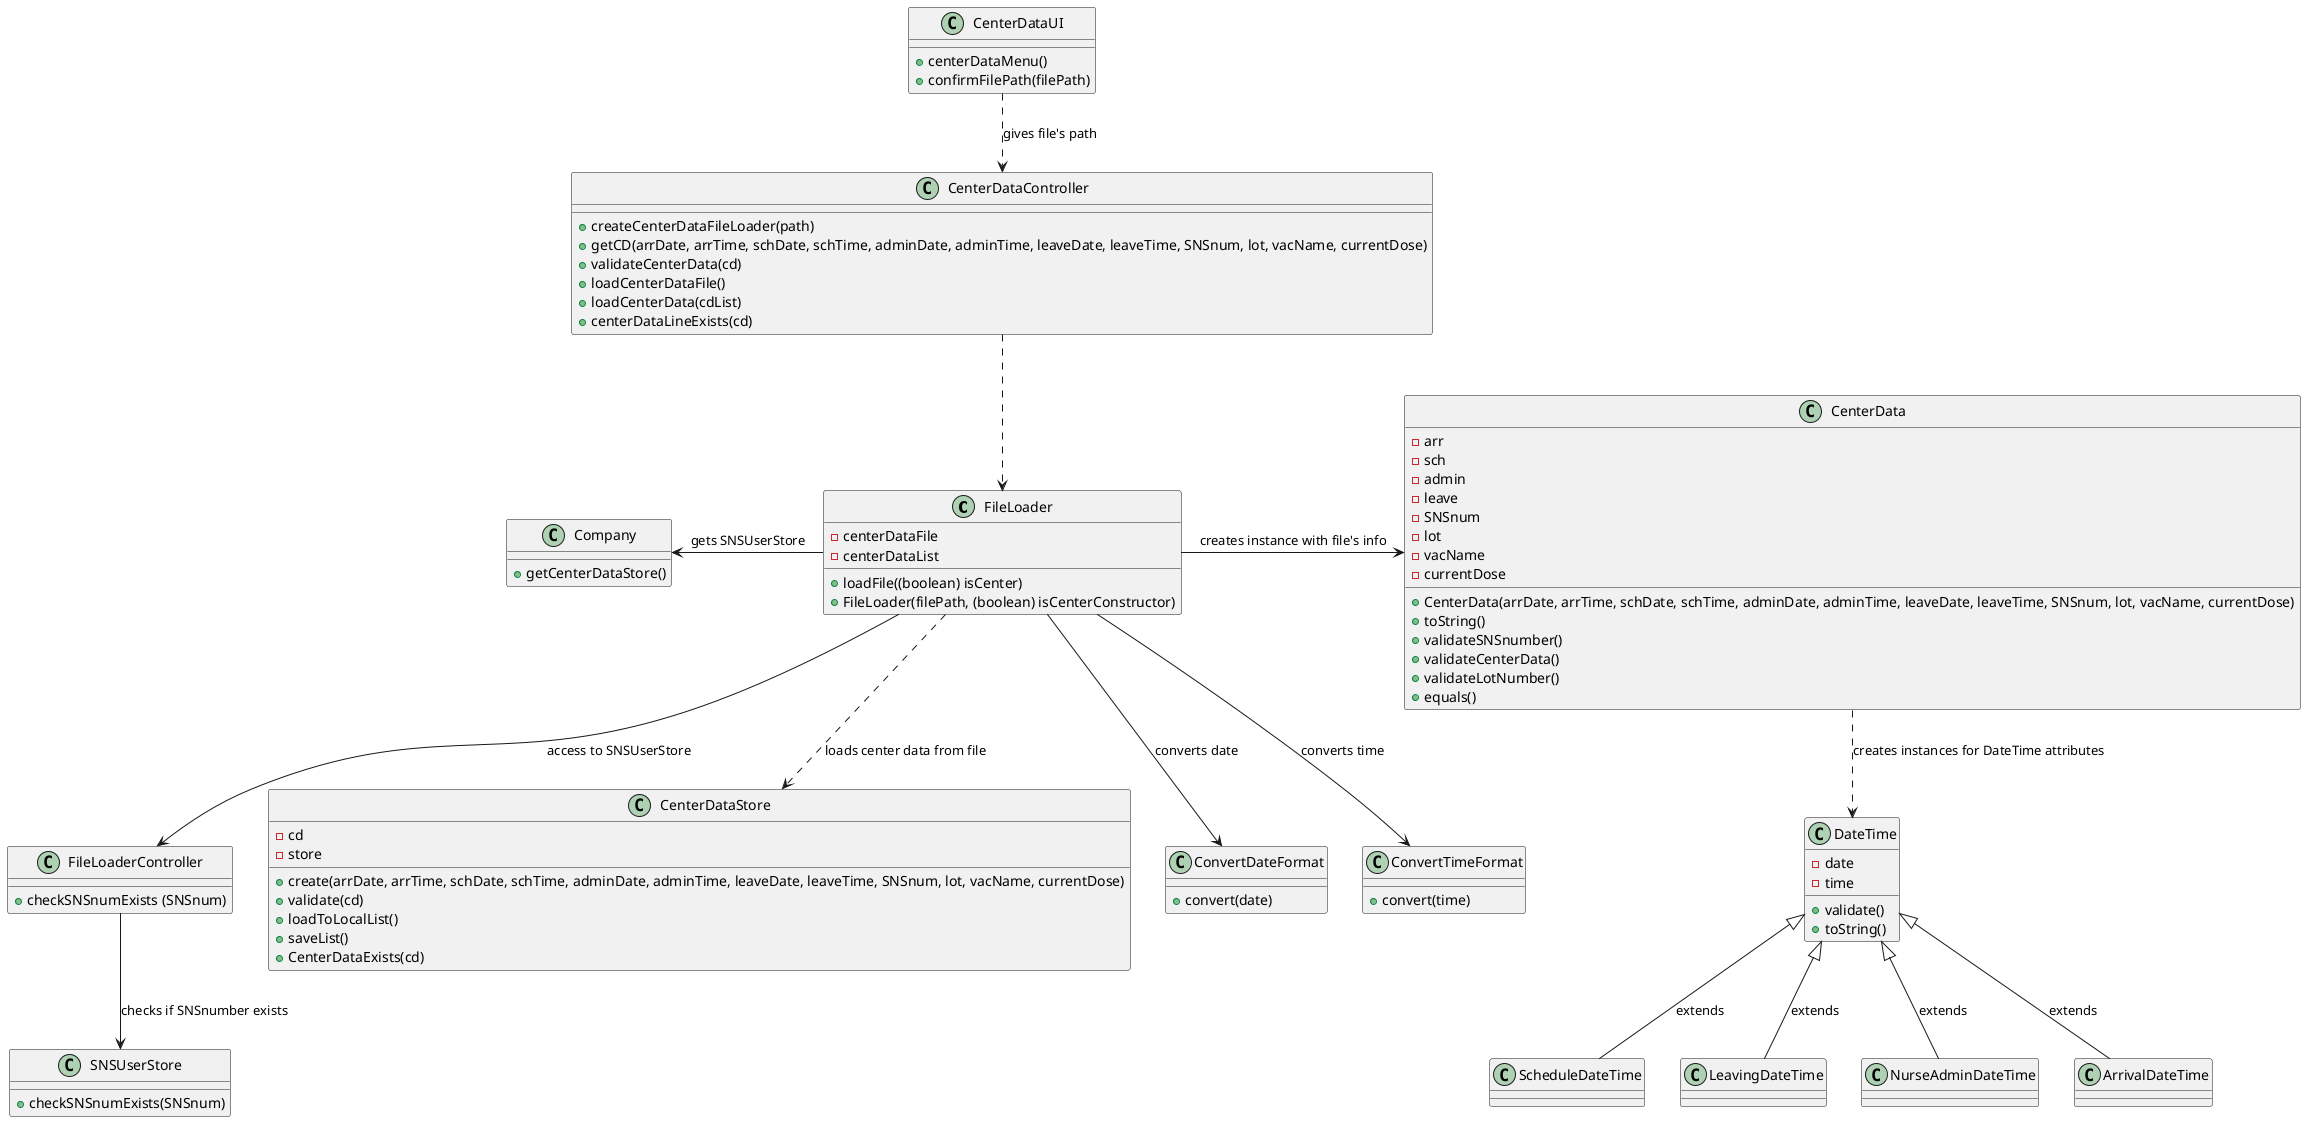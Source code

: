 @startuml


class "FileLoader" as load{
-centerDataFile
-centerDataList
+loadFile((boolean) isCenter)
+FileLoader(filePath, (boolean) isCenterConstructor)
}

class "FileLoaderController" as loadCtrl {
+checkSNSnumExists (SNSnum)
}

class "SNSUserStore" as snsStore{
+checkSNSnumExists(SNSnum)
}

class "CenterDataController" as ctrl{
+createCenterDataFileLoader(path)
+getCD(arrDate, arrTime, schDate, schTime, adminDate, adminTime, leaveDate, leaveTime, SNSnum, lot, vacName, currentDose)
+validateCenterData(cd)
+loadCenterDataFile()
+loadCenterData(cdList)
+centerDataLineExists(cd)
}

class "CenterData" as cd{
-arr
-sch
-admin
-leave
-SNSnum
-lot
-vacName
-currentDose
+CenterData(arrDate, arrTime, schDate, schTime, adminDate, adminTime, leaveDate, leaveTime, SNSnum, lot, vacName, currentDose)
+toString()
+validateSNSnumber()
+validateCenterData()
+validateLotNumber()
+equals()
}

class "CenterDataStore" as store{
-cd
-store
+create(arrDate, arrTime, schDate, schTime, adminDate, adminTime, leaveDate, leaveTime, SNSnum, lot, vacName, currentDose)
+validate(cd)
+loadToLocalList()
+saveList()
+CenterDataExists(cd)
}

class "CenterDataUI" as ui{
+centerDataMenu()
+confirmFilePath(filePath)
}

class "Company" as comp{
+getCenterDataStore()
}

class "ConvertDateFormat" as convertD {
+convert(date)
}

class "ConvertTimeFormat" as convertT {
+convert(time)
}

class "DateTime" as dt{
-date
-time
+validate()
+toString()
}

class "ArrivalDateTime" as adt{
}

class "ScheduleDateTime" as sdt{
}

class "LeavingDateTime" as ldt{
}

class "NurseAdminDateTime" as ndt{
}

ui ..> ctrl : gives file's path
ctrl ..> load
load --> convertT : converts time
load --> convertD : converts date
load -> cd : creates instance with file's info
cd ..> dt : creates instances for DateTime attributes
load -left-> comp : gets SNSUserStore
load --> loadCtrl : access to SNSUserStore
loadCtrl -down-> snsStore : checks if SNSnumber exists
adt -up-|> dt : extends
sdt -up-|> dt : extends
ldt -up-|> dt : extends
ndt -up-|> dt : extends
load ..> store : loads center data from file

@enduml
